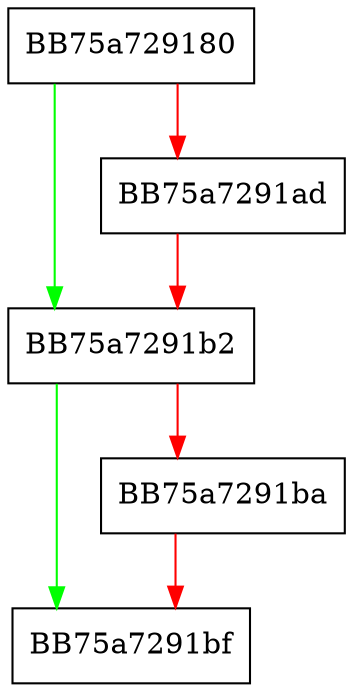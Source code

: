 digraph RpfAPI_MD5Buffer {
  node [shape="box"];
  graph [splines=ortho];
  BB75a729180 -> BB75a7291b2 [color="green"];
  BB75a729180 -> BB75a7291ad [color="red"];
  BB75a7291ad -> BB75a7291b2 [color="red"];
  BB75a7291b2 -> BB75a7291bf [color="green"];
  BB75a7291b2 -> BB75a7291ba [color="red"];
  BB75a7291ba -> BB75a7291bf [color="red"];
}